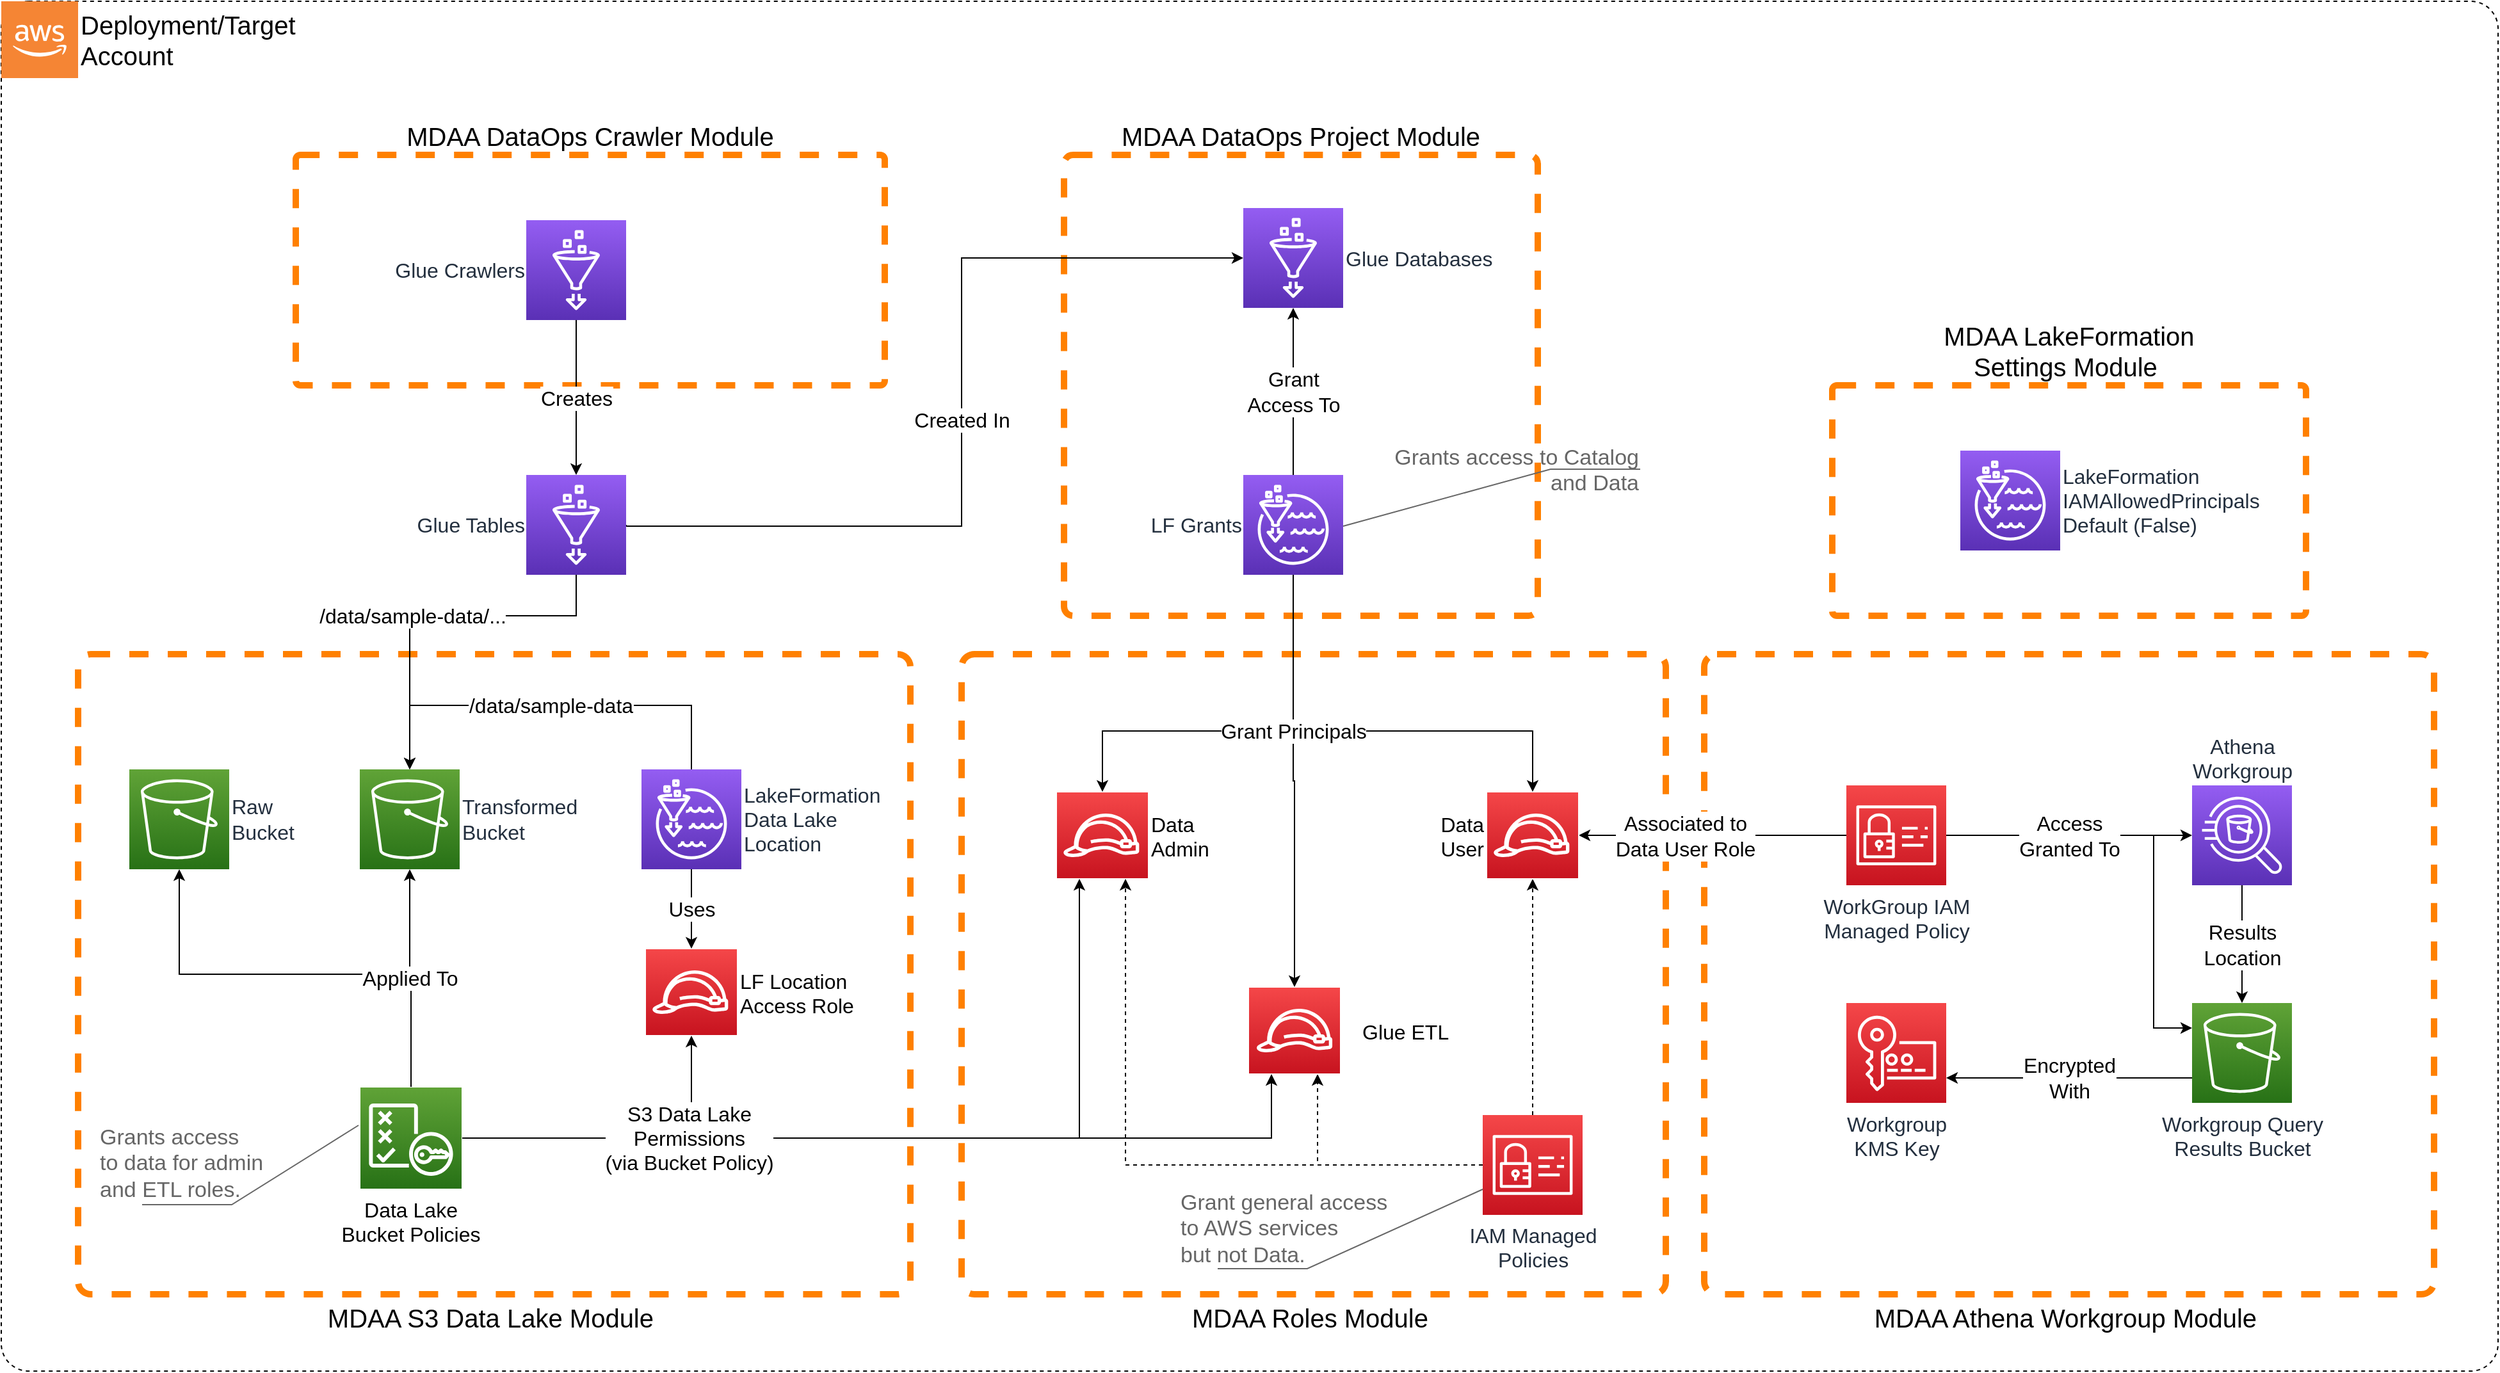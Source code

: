 <mxfile>
    <diagram id="n5W9dpHo_4uRlmlUV37y" name="Page-1">
        <mxGraphModel dx="3685" dy="969" grid="1" gridSize="10" guides="1" tooltips="1" connect="1" arrows="1" fold="1" page="1" pageScale="1" pageWidth="1700" pageHeight="1100" background="#FFFFFF" math="0" shadow="0">
            <root>
                <mxCell id="0"/>
                <mxCell id="1" parent="0"/>
                <mxCell id="Vt560z4J3A8kVG_z0Vwq-2" value="" style="rounded=1;whiteSpace=wrap;html=1;fontSize=20;fillColor=none;arcSize=2;dashed=1;" parent="1" vertex="1">
                    <mxGeometry x="-10" y="330" width="1950" height="1070" as="geometry"/>
                </mxCell>
                <mxCell id="70" value="MDAA DataOps Project Module" style="rounded=1;whiteSpace=wrap;html=1;fontSize=20;fillColor=none;arcSize=2;dashed=1;labelPosition=center;verticalLabelPosition=top;align=center;verticalAlign=bottom;strokeColor=#FF8000;strokeWidth=5;" parent="1" vertex="1">
                    <mxGeometry x="820" y="450" width="370" height="360" as="geometry"/>
                </mxCell>
                <mxCell id="13" value="MDAA Roles Module&amp;nbsp;" style="rounded=1;whiteSpace=wrap;html=1;fontSize=20;fillColor=none;arcSize=2;dashed=1;labelPosition=center;verticalLabelPosition=bottom;align=center;verticalAlign=top;strokeColor=#FF8000;strokeWidth=5;" parent="1" vertex="1">
                    <mxGeometry x="740" y="840" width="550" height="500" as="geometry"/>
                </mxCell>
                <mxCell id="19" value="MDAA Athena Workgroup Module&amp;nbsp;" style="rounded=1;whiteSpace=wrap;html=1;fontSize=20;fillColor=none;arcSize=2;dashed=1;labelPosition=center;verticalLabelPosition=bottom;align=center;verticalAlign=top;strokeColor=#FF8000;strokeWidth=5;" parent="1" vertex="1">
                    <mxGeometry x="1320" y="840" width="570" height="500" as="geometry"/>
                </mxCell>
                <mxCell id="Vt560z4J3A8kVG_z0Vwq-3" value="MDAA S3 Data Lake Module&amp;nbsp;" style="rounded=1;whiteSpace=wrap;html=1;fontSize=20;fillColor=none;arcSize=2;dashed=1;labelPosition=center;verticalLabelPosition=bottom;align=center;verticalAlign=top;strokeColor=#FF8000;strokeWidth=5;" parent="1" vertex="1">
                    <mxGeometry x="50" y="840" width="650" height="500" as="geometry"/>
                </mxCell>
                <mxCell id="Vt560z4J3A8kVG_z0Vwq-4" value="Deployment/Target&lt;br style=&quot;font-size: 20px;&quot;&gt;Account" style="outlineConnect=0;dashed=0;verticalLabelPosition=middle;verticalAlign=middle;align=left;html=1;shape=mxgraph.aws3.cloud_2;fillColor=#F58534;gradientColor=none;labelPosition=right;fontSize=20;" parent="1" vertex="1">
                    <mxGeometry x="-10" y="330" width="60" height="60" as="geometry"/>
                </mxCell>
                <mxCell id="Vt560z4J3A8kVG_z0Vwq-16" value="Transformed&lt;br&gt;Bucket" style="sketch=0;points=[[0,0,0],[0.25,0,0],[0.5,0,0],[0.75,0,0],[1,0,0],[0,1,0],[0.25,1,0],[0.5,1,0],[0.75,1,0],[1,1,0],[0,0.25,0],[0,0.5,0],[0,0.75,0],[1,0.25,0],[1,0.5,0],[1,0.75,0]];outlineConnect=0;fontColor=#232F3E;gradientColor=#60A337;gradientDirection=north;fillColor=#277116;strokeColor=#ffffff;dashed=0;verticalLabelPosition=middle;verticalAlign=middle;align=left;html=1;fontSize=16;fontStyle=0;aspect=fixed;shape=mxgraph.aws4.resourceIcon;resIcon=mxgraph.aws4.s3;labelPosition=right;" parent="1" vertex="1">
                    <mxGeometry x="270" y="930" width="78" height="78" as="geometry"/>
                </mxCell>
                <mxCell id="temhnbDpD8ueiIC_QQ7--4" value="Data Lake&#10;Bucket Policies" style="group;labelPosition=center;verticalLabelPosition=bottom;align=center;verticalAlign=top;fontSize=16;" parent="1" vertex="1" connectable="0">
                    <mxGeometry x="270" y="1178" width="80" height="80" as="geometry"/>
                </mxCell>
                <mxCell id="temhnbDpD8ueiIC_QQ7--3" value="" style="whiteSpace=wrap;html=1;aspect=fixed;fontSize=16;verticalAlign=top;fillColor=#277116;strokeColor=#ffffff;fontColor=#232F3E;sketch=0;gradientColor=#60A337;gradientDirection=north;dashed=0;fontStyle=0;" parent="temhnbDpD8ueiIC_QQ7--4" vertex="1">
                    <mxGeometry width="80" height="80" as="geometry"/>
                </mxCell>
                <mxCell id="temhnbDpD8ueiIC_QQ7--2" value="" style="sketch=0;outlineConnect=0;dashed=0;verticalLabelPosition=bottom;verticalAlign=top;align=center;html=1;fontSize=16;fontStyle=0;aspect=fixed;pointerEvents=1;shape=mxgraph.aws4.policy;gradientDirection=north;" parent="temhnbDpD8ueiIC_QQ7--4" vertex="1">
                    <mxGeometry x="7.11" y="13" width="65.78" height="56.5" as="geometry"/>
                </mxCell>
                <mxCell id="temhnbDpD8ueiIC_QQ7--17" value="Data &#10;Admin" style="group;labelPosition=right;verticalLabelPosition=middle;align=left;verticalAlign=middle;fontSize=16;" parent="1" vertex="1" connectable="0">
                    <mxGeometry x="814" y="947.5" width="72" height="68" as="geometry"/>
                </mxCell>
                <mxCell id="temhnbDpD8ueiIC_QQ7--18" value="" style="rounded=0;whiteSpace=wrap;html=1;verticalAlign=top;fillColor=#C7131F;strokeColor=#ffffff;fontColor=#232F3E;sketch=0;gradientColor=#F54749;gradientDirection=north;dashed=0;fontStyle=0;" parent="temhnbDpD8ueiIC_QQ7--17" vertex="1">
                    <mxGeometry width="72" height="68" as="geometry"/>
                </mxCell>
                <mxCell id="temhnbDpD8ueiIC_QQ7--19" value="" style="sketch=0;outlineConnect=0;dashed=0;verticalLabelPosition=bottom;verticalAlign=top;align=center;html=1;fontSize=12;fontStyle=0;aspect=fixed;pointerEvents=1;shape=mxgraph.aws4.role;" parent="temhnbDpD8ueiIC_QQ7--17" vertex="1">
                    <mxGeometry x="5" y="17" width="60.27" height="34" as="geometry"/>
                </mxCell>
                <mxCell id="67" style="edgeStyle=orthogonalEdgeStyle;rounded=0;html=1;entryX=0.5;entryY=1;entryDx=0;entryDy=0;fontSize=16;dashed=1;" parent="1" source="14" target="42" edge="1">
                    <mxGeometry relative="1" as="geometry"/>
                </mxCell>
                <mxCell id="68" style="edgeStyle=orthogonalEdgeStyle;rounded=0;html=1;dashed=1;fontSize=16;entryX=0.75;entryY=1;entryDx=0;entryDy=0;" parent="1" source="14" target="47" edge="1">
                    <mxGeometry relative="1" as="geometry"/>
                </mxCell>
                <mxCell id="69" style="edgeStyle=orthogonalEdgeStyle;rounded=0;html=1;entryX=0.75;entryY=1;entryDx=0;entryDy=0;dashed=1;fontSize=16;" parent="1" source="14" target="temhnbDpD8ueiIC_QQ7--18" edge="1">
                    <mxGeometry relative="1" as="geometry"/>
                </mxCell>
                <mxCell id="14" value="IAM Managed&lt;br style=&quot;font-size: 16px;&quot;&gt;Policies" style="sketch=0;points=[[0,0,0],[0.25,0,0],[0.5,0,0],[0.75,0,0],[1,0,0],[0,1,0],[0.25,1,0],[0.5,1,0],[0.75,1,0],[1,1,0],[0,0.25,0],[0,0.5,0],[0,0.75,0],[1,0.25,0],[1,0.5,0],[1,0.75,0]];outlineConnect=0;fontColor=#232F3E;gradientColor=#F54749;gradientDirection=north;fillColor=#C7131F;strokeColor=#ffffff;dashed=0;verticalLabelPosition=bottom;verticalAlign=top;align=center;html=1;fontSize=16;fontStyle=0;aspect=fixed;shape=mxgraph.aws4.resourceIcon;resIcon=mxgraph.aws4.identity_and_access_management;labelPosition=center;" parent="1" vertex="1">
                    <mxGeometry x="1147" y="1200" width="78" height="78" as="geometry"/>
                </mxCell>
                <mxCell id="35" value="Associated to&lt;br&gt;Data User Role" style="edgeStyle=orthogonalEdgeStyle;html=1;rounded=0;verticalAlign=middle;fontSize=16;entryX=1;entryY=0.5;entryDx=0;entryDy=0;" parent="1" source="18" target="42" edge="1">
                    <mxGeometry x="0.21" relative="1" as="geometry">
                        <mxPoint x="930" y="840" as="targetPoint"/>
                        <Array as="points">
                            <mxPoint x="1509" y="977"/>
                        </Array>
                        <mxPoint as="offset"/>
                    </mxGeometry>
                </mxCell>
                <mxCell id="38" style="edgeStyle=orthogonalEdgeStyle;rounded=0;html=1;entryX=0;entryY=0.25;entryDx=0;entryDy=0;entryPerimeter=0;fontSize=16;" parent="1" source="18" target="20" edge="1">
                    <mxGeometry relative="1" as="geometry">
                        <Array as="points">
                            <mxPoint x="1671" y="981.5"/>
                            <mxPoint x="1671" y="1132.5"/>
                        </Array>
                    </mxGeometry>
                </mxCell>
                <mxCell id="18" value="WorkGroup IAM&lt;br&gt;Managed Policy" style="sketch=0;points=[[0,0,0],[0.25,0,0],[0.5,0,0],[0.75,0,0],[1,0,0],[0,1,0],[0.25,1,0],[0.5,1,0],[0.75,1,0],[1,1,0],[0,0.25,0],[0,0.5,0],[0,0.75,0],[1,0.25,0],[1,0.5,0],[1,0.75,0]];outlineConnect=0;fontColor=#232F3E;gradientColor=#F54749;gradientDirection=north;fillColor=#C7131F;strokeColor=#ffffff;dashed=0;verticalLabelPosition=bottom;verticalAlign=top;align=center;html=1;fontSize=16;fontStyle=0;aspect=fixed;shape=mxgraph.aws4.resourceIcon;resIcon=mxgraph.aws4.identity_and_access_management;labelPosition=center;" parent="1" vertex="1">
                    <mxGeometry x="1431" y="942.5" width="78" height="78" as="geometry"/>
                </mxCell>
                <mxCell id="27" value="Encrypted&lt;br&gt;With" style="edgeStyle=orthogonalEdgeStyle;rounded=0;html=1;entryX=1;entryY=0.75;entryDx=0;entryDy=0;entryPerimeter=0;fontSize=16;exitX=0;exitY=0.75;exitDx=0;exitDy=0;exitPerimeter=0;" parent="1" source="20" target="22" edge="1">
                    <mxGeometry relative="1" as="geometry"/>
                </mxCell>
                <mxCell id="20" value="Workgroup Query&lt;br&gt;Results Bucket" style="sketch=0;points=[[0,0,0],[0.25,0,0],[0.5,0,0],[0.75,0,0],[1,0,0],[0,1,0],[0.25,1,0],[0.5,1,0],[0.75,1,0],[1,1,0],[0,0.25,0],[0,0.5,0],[0,0.75,0],[1,0.25,0],[1,0.5,0],[1,0.75,0]];outlineConnect=0;fontColor=#232F3E;gradientColor=#60A337;gradientDirection=north;fillColor=#277116;strokeColor=#ffffff;dashed=0;verticalLabelPosition=bottom;verticalAlign=top;align=center;html=1;fontSize=16;fontStyle=0;aspect=fixed;shape=mxgraph.aws4.resourceIcon;resIcon=mxgraph.aws4.s3;labelPosition=center;" parent="1" vertex="1">
                    <mxGeometry x="1701" y="1112.5" width="78" height="78" as="geometry"/>
                </mxCell>
                <mxCell id="22" value="Workgroup&lt;br&gt;KMS Key" style="sketch=0;points=[[0,0,0],[0.25,0,0],[0.5,0,0],[0.75,0,0],[1,0,0],[0,1,0],[0.25,1,0],[0.5,1,0],[0.75,1,0],[1,1,0],[0,0.25,0],[0,0.5,0],[0,0.75,0],[1,0.25,0],[1,0.5,0],[1,0.75,0]];outlineConnect=0;fontColor=#232F3E;gradientColor=#F54749;gradientDirection=north;fillColor=#C7131F;strokeColor=#ffffff;dashed=0;verticalLabelPosition=bottom;verticalAlign=top;align=center;html=1;fontSize=16;fontStyle=0;aspect=fixed;shape=mxgraph.aws4.resourceIcon;resIcon=mxgraph.aws4.key_management_service;" parent="1" vertex="1">
                    <mxGeometry x="1431" y="1112.5" width="78" height="78" as="geometry"/>
                </mxCell>
                <mxCell id="26" value="Results&lt;br&gt;Location" style="edgeStyle=orthogonalEdgeStyle;rounded=0;html=1;fontSize=16;" parent="1" source="23" target="20" edge="1">
                    <mxGeometry relative="1" as="geometry"/>
                </mxCell>
                <mxCell id="23" value="Athena&lt;br style=&quot;font-size: 16px;&quot;&gt;Workgroup" style="sketch=0;points=[[0,0,0],[0.25,0,0],[0.5,0,0],[0.75,0,0],[1,0,0],[0,1,0],[0.25,1,0],[0.5,1,0],[0.75,1,0],[1,1,0],[0,0.25,0],[0,0.5,0],[0,0.75,0],[1,0.25,0],[1,0.5,0],[1,0.75,0]];outlineConnect=0;fontColor=#232F3E;gradientColor=#945DF2;gradientDirection=north;fillColor=#5A30B5;strokeColor=#ffffff;dashed=0;verticalLabelPosition=top;verticalAlign=bottom;align=center;html=1;fontSize=16;fontStyle=0;aspect=fixed;shape=mxgraph.aws4.resourceIcon;resIcon=mxgraph.aws4.athena;labelPosition=center;" parent="1" vertex="1">
                    <mxGeometry x="1701" y="942.5" width="78" height="78" as="geometry"/>
                </mxCell>
                <mxCell id="34" value="Glue Databases" style="sketch=0;points=[[0,0,0],[0.25,0,0],[0.5,0,0],[0.75,0,0],[1,0,0],[0,1,0],[0.25,1,0],[0.5,1,0],[0.75,1,0],[1,1,0],[0,0.25,0],[0,0.5,0],[0,0.75,0],[1,0.25,0],[1,0.5,0],[1,0.75,0]];outlineConnect=0;fontColor=#232F3E;gradientColor=#945DF2;gradientDirection=north;fillColor=#5A30B5;strokeColor=#ffffff;dashed=0;verticalLabelPosition=middle;verticalAlign=middle;align=left;html=1;fontSize=16;fontStyle=0;aspect=fixed;shape=mxgraph.aws4.resourceIcon;resIcon=mxgraph.aws4.glue;labelPosition=right;" parent="1" vertex="1">
                    <mxGeometry x="960" y="491.5" width="78" height="78" as="geometry"/>
                </mxCell>
                <mxCell id="24" value="Access&lt;br&gt;Granted To" style="edgeStyle=orthogonalEdgeStyle;rounded=0;html=1;fontSize=16;" parent="1" source="18" target="23" edge="1">
                    <mxGeometry relative="1" as="geometry">
                        <Array as="points">
                            <mxPoint x="1661" y="981.5"/>
                            <mxPoint x="1661" y="981.5"/>
                        </Array>
                    </mxGeometry>
                </mxCell>
                <mxCell id="41" value="Data&#10;User" style="group;labelPosition=left;verticalLabelPosition=middle;align=right;verticalAlign=middle;fontSize=16;" parent="1" vertex="1" connectable="0">
                    <mxGeometry x="1150" y="947.5" width="72" height="68" as="geometry"/>
                </mxCell>
                <mxCell id="42" value="" style="rounded=0;whiteSpace=wrap;html=1;verticalAlign=top;fillColor=#C7131F;strokeColor=#ffffff;fontColor=#232F3E;sketch=0;gradientColor=#F54749;gradientDirection=north;dashed=0;fontStyle=0;" parent="41" vertex="1">
                    <mxGeometry width="72" height="68" as="geometry"/>
                </mxCell>
                <mxCell id="43" value="" style="sketch=0;outlineConnect=0;dashed=0;verticalLabelPosition=bottom;verticalAlign=top;align=center;html=1;fontSize=12;fontStyle=0;aspect=fixed;pointerEvents=1;shape=mxgraph.aws4.role;" parent="41" vertex="1">
                    <mxGeometry x="5" y="17" width="60.27" height="34" as="geometry"/>
                </mxCell>
                <mxCell id="46" value="Glue ETL" style="group;labelPosition=right;verticalLabelPosition=middle;align=left;verticalAlign=middle;fontSize=16;" parent="1" vertex="1" connectable="0">
                    <mxGeometry x="979" y="1100" width="72" height="68" as="geometry"/>
                </mxCell>
                <mxCell id="47" value="" style="rounded=0;whiteSpace=wrap;html=1;verticalAlign=top;fillColor=#C7131F;strokeColor=#ffffff;fontColor=#232F3E;sketch=0;gradientColor=#F54749;gradientDirection=north;dashed=0;fontStyle=0;" parent="46" vertex="1">
                    <mxGeometry x="-15" width="72" height="68" as="geometry"/>
                </mxCell>
                <mxCell id="48" value="" style="sketch=0;outlineConnect=0;dashed=0;verticalLabelPosition=bottom;verticalAlign=top;align=center;html=1;fontSize=12;fontStyle=0;aspect=fixed;pointerEvents=1;shape=mxgraph.aws4.role;" parent="46" vertex="1">
                    <mxGeometry x="-9.13" y="17" width="60.27" height="34" as="geometry"/>
                </mxCell>
                <mxCell id="54" style="edgeStyle=orthogonalEdgeStyle;rounded=0;html=1;entryX=0.25;entryY=1;entryDx=0;entryDy=0;fontSize=16;exitX=1;exitY=0.5;exitDx=0;exitDy=0;" parent="1" source="temhnbDpD8ueiIC_QQ7--3" target="temhnbDpD8ueiIC_QQ7--18" edge="1">
                    <mxGeometry relative="1" as="geometry"/>
                </mxCell>
                <mxCell id="56" value="LF Location&#10;Access Role" style="group;labelPosition=right;verticalLabelPosition=middle;align=left;verticalAlign=middle;fontSize=16;" parent="1" vertex="1" connectable="0">
                    <mxGeometry x="493" y="1070" width="72" height="68" as="geometry"/>
                </mxCell>
                <mxCell id="57" value="" style="rounded=0;whiteSpace=wrap;html=1;verticalAlign=top;fillColor=#C7131F;strokeColor=#ffffff;fontColor=#232F3E;sketch=0;gradientColor=#F54749;gradientDirection=north;dashed=0;fontStyle=0;" parent="56" vertex="1">
                    <mxGeometry width="72" height="68" as="geometry"/>
                </mxCell>
                <mxCell id="58" value="" style="sketch=0;outlineConnect=0;dashed=0;verticalLabelPosition=bottom;verticalAlign=top;align=center;html=1;fontSize=12;fontStyle=0;aspect=fixed;pointerEvents=1;shape=mxgraph.aws4.role;" parent="56" vertex="1">
                    <mxGeometry x="5" y="17" width="60.27" height="34" as="geometry"/>
                </mxCell>
                <mxCell id="61" value="Uses" style="edgeStyle=orthogonalEdgeStyle;rounded=0;html=1;fontSize=16;" parent="1" source="59" target="57" edge="1">
                    <mxGeometry relative="1" as="geometry"/>
                </mxCell>
                <mxCell id="62" value="/data/sample-data" style="edgeStyle=orthogonalEdgeStyle;rounded=0;html=1;entryX=0.5;entryY=0;entryDx=0;entryDy=0;entryPerimeter=0;fontSize=16;" parent="1" source="59" target="Vt560z4J3A8kVG_z0Vwq-16" edge="1">
                    <mxGeometry relative="1" as="geometry">
                        <Array as="points">
                            <mxPoint x="529" y="880"/>
                            <mxPoint x="309" y="880"/>
                        </Array>
                        <mxPoint as="offset"/>
                    </mxGeometry>
                </mxCell>
                <mxCell id="59" value="LakeFormation&lt;br style=&quot;font-size: 16px;&quot;&gt;Data Lake&lt;br style=&quot;font-size: 16px;&quot;&gt;Location" style="sketch=0;points=[[0,0,0],[0.25,0,0],[0.5,0,0],[0.75,0,0],[1,0,0],[0,1,0],[0.25,1,0],[0.5,1,0],[0.75,1,0],[1,1,0],[0,0.25,0],[0,0.5,0],[0,0.75,0],[1,0.25,0],[1,0.5,0],[1,0.75,0]];outlineConnect=0;fontColor=#232F3E;gradientColor=#945DF2;gradientDirection=north;fillColor=#5A30B5;strokeColor=#ffffff;dashed=0;verticalLabelPosition=middle;verticalAlign=middle;align=left;html=1;fontSize=16;fontStyle=0;aspect=fixed;shape=mxgraph.aws4.resourceIcon;resIcon=mxgraph.aws4.lake_formation;labelPosition=right;" parent="1" vertex="1">
                    <mxGeometry x="490" y="930" width="78" height="78" as="geometry"/>
                </mxCell>
                <mxCell id="63" style="edgeStyle=orthogonalEdgeStyle;rounded=0;html=1;entryX=0.5;entryY=1;entryDx=0;entryDy=0;fontSize=16;exitX=1;exitY=0.5;exitDx=0;exitDy=0;" parent="1" source="temhnbDpD8ueiIC_QQ7--3" target="57" edge="1">
                    <mxGeometry relative="1" as="geometry">
                        <Array as="points">
                            <mxPoint x="529" y="1218"/>
                        </Array>
                    </mxGeometry>
                </mxCell>
                <mxCell id="temhnbDpD8ueiIC_QQ7--16" value="S3 Data Lake&lt;br&gt;Permissions&lt;br&gt;(via Bucket Policy)" style="edgeStyle=orthogonalEdgeStyle;rounded=0;orthogonalLoop=1;jettySize=auto;html=1;fontSize=16;entryX=0.25;entryY=1;entryDx=0;entryDy=0;exitX=1;exitY=0.5;exitDx=0;exitDy=0;" parent="1" source="temhnbDpD8ueiIC_QQ7--3" target="47" edge="1">
                    <mxGeometry x="-0.483" relative="1" as="geometry">
                        <mxPoint as="offset"/>
                        <Array as="points">
                            <mxPoint x="982" y="1218"/>
                        </Array>
                        <mxPoint x="420" y="1218" as="sourcePoint"/>
                    </mxGeometry>
                </mxCell>
                <mxCell id="80" value="Grant&lt;br&gt;Access To" style="edgeStyle=orthogonalEdgeStyle;rounded=0;html=1;fontSize=16;" parent="1" source="71" target="34" edge="1">
                    <mxGeometry relative="1" as="geometry"/>
                </mxCell>
                <mxCell id="81" style="edgeStyle=orthogonalEdgeStyle;rounded=0;html=1;entryX=0.5;entryY=0;entryDx=0;entryDy=0;fontSize=16;" parent="1" source="71" target="temhnbDpD8ueiIC_QQ7--18" edge="1">
                    <mxGeometry relative="1" as="geometry">
                        <Array as="points">
                            <mxPoint x="999" y="900"/>
                            <mxPoint x="850" y="900"/>
                        </Array>
                    </mxGeometry>
                </mxCell>
                <mxCell id="84" style="edgeStyle=orthogonalEdgeStyle;rounded=0;html=1;entryX=0.5;entryY=0;entryDx=0;entryDy=0;fontSize=16;" parent="1" source="71" target="47" edge="1">
                    <mxGeometry relative="1" as="geometry"/>
                </mxCell>
                <mxCell id="71" value="LF Grants" style="sketch=0;points=[[0,0,0],[0.25,0,0],[0.5,0,0],[0.75,0,0],[1,0,0],[0,1,0],[0.25,1,0],[0.5,1,0],[0.75,1,0],[1,1,0],[0,0.25,0],[0,0.5,0],[0,0.75,0],[1,0.25,0],[1,0.5,0],[1,0.75,0]];outlineConnect=0;fontColor=#232F3E;gradientColor=#945DF2;gradientDirection=north;fillColor=#5A30B5;strokeColor=#ffffff;dashed=0;verticalLabelPosition=middle;verticalAlign=middle;align=right;html=1;fontSize=16;fontStyle=0;aspect=fixed;shape=mxgraph.aws4.resourceIcon;resIcon=mxgraph.aws4.lake_formation;labelPosition=left;" parent="1" vertex="1">
                    <mxGeometry x="960" y="700" width="78" height="78" as="geometry"/>
                </mxCell>
                <mxCell id="72" value="MDAA DataOps Crawler Module" style="rounded=1;whiteSpace=wrap;html=1;fontSize=20;fillColor=none;arcSize=2;dashed=1;labelPosition=center;verticalLabelPosition=top;align=center;verticalAlign=bottom;strokeColor=#FF8000;strokeWidth=5;" parent="1" vertex="1">
                    <mxGeometry x="220" y="450" width="460" height="180" as="geometry"/>
                </mxCell>
                <mxCell id="76" value="Creates" style="edgeStyle=orthogonalEdgeStyle;rounded=0;html=1;entryX=0.5;entryY=0;entryDx=0;entryDy=0;entryPerimeter=0;fontSize=16;" parent="1" source="73" target="75" edge="1">
                    <mxGeometry relative="1" as="geometry"/>
                </mxCell>
                <mxCell id="73" value="Glue Crawlers" style="sketch=0;points=[[0,0,0],[0.25,0,0],[0.5,0,0],[0.75,0,0],[1,0,0],[0,1,0],[0.25,1,0],[0.5,1,0],[0.75,1,0],[1,1,0],[0,0.25,0],[0,0.5,0],[0,0.75,0],[1,0.25,0],[1,0.5,0],[1,0.75,0]];outlineConnect=0;fontColor=#232F3E;gradientColor=#945DF2;gradientDirection=north;fillColor=#5A30B5;strokeColor=#ffffff;dashed=0;verticalLabelPosition=middle;verticalAlign=middle;align=right;html=1;fontSize=16;fontStyle=0;aspect=fixed;shape=mxgraph.aws4.resourceIcon;resIcon=mxgraph.aws4.glue;labelPosition=left;" parent="1" vertex="1">
                    <mxGeometry x="400" y="501" width="78" height="78" as="geometry"/>
                </mxCell>
                <mxCell id="77" value="Created In" style="edgeStyle=orthogonalEdgeStyle;rounded=0;html=1;entryX=0;entryY=0.5;entryDx=0;entryDy=0;entryPerimeter=0;fontSize=16;exitX=1;exitY=0.5;exitDx=0;exitDy=0;exitPerimeter=0;" parent="1" source="75" target="34" edge="1">
                    <mxGeometry relative="1" as="geometry">
                        <Array as="points">
                            <mxPoint x="740" y="740"/>
                            <mxPoint x="740" y="531"/>
                        </Array>
                    </mxGeometry>
                </mxCell>
                <mxCell id="78" value="&lt;span style=&quot;color: rgb(0, 0, 0); font-family: Helvetica; font-size: 16px; font-style: normal; font-variant-ligatures: normal; font-variant-caps: normal; font-weight: 400; letter-spacing: normal; orphans: 2; text-align: center; text-indent: 0px; text-transform: none; widows: 2; word-spacing: 0px; -webkit-text-stroke-width: 0px; background-color: rgb(255, 255, 255); text-decoration-thickness: initial; text-decoration-style: initial; text-decoration-color: initial; float: none; display: inline !important;&quot;&gt;/data/sample-data/...&lt;/span&gt;" style="edgeStyle=orthogonalEdgeStyle;rounded=0;html=1;entryX=0.5;entryY=0;entryDx=0;entryDy=0;entryPerimeter=0;fontSize=16;" parent="1" source="75" target="Vt560z4J3A8kVG_z0Vwq-16" edge="1">
                    <mxGeometry x="0.142" relative="1" as="geometry">
                        <Array as="points">
                            <mxPoint x="439" y="810"/>
                            <mxPoint x="309" y="810"/>
                        </Array>
                        <mxPoint x="1" as="offset"/>
                    </mxGeometry>
                </mxCell>
                <mxCell id="75" value="Glue Tables" style="sketch=0;points=[[0,0,0],[0.25,0,0],[0.5,0,0],[0.75,0,0],[1,0,0],[0,1,0],[0.25,1,0],[0.5,1,0],[0.75,1,0],[1,1,0],[0,0.25,0],[0,0.5,0],[0,0.75,0],[1,0.25,0],[1,0.5,0],[1,0.75,0]];outlineConnect=0;fontColor=#232F3E;gradientColor=#945DF2;gradientDirection=north;fillColor=#5A30B5;strokeColor=#ffffff;dashed=0;verticalLabelPosition=middle;verticalAlign=middle;align=right;html=1;fontSize=16;fontStyle=0;aspect=fixed;shape=mxgraph.aws4.resourceIcon;resIcon=mxgraph.aws4.glue;labelPosition=left;" parent="1" vertex="1">
                    <mxGeometry x="400" y="700" width="78" height="78" as="geometry"/>
                </mxCell>
                <mxCell id="82" value="Grant Principals" style="edgeStyle=orthogonalEdgeStyle;rounded=0;html=1;entryX=0.5;entryY=0;entryDx=0;entryDy=0;fontSize=16;" parent="1" source="71" target="42" edge="1">
                    <mxGeometry x="-0.316" relative="1" as="geometry">
                        <Array as="points">
                            <mxPoint x="999" y="900"/>
                            <mxPoint x="1186" y="900"/>
                        </Array>
                        <mxPoint as="offset"/>
                    </mxGeometry>
                </mxCell>
                <mxCell id="85" value="Raw&lt;br&gt;Bucket" style="sketch=0;points=[[0,0,0],[0.25,0,0],[0.5,0,0],[0.75,0,0],[1,0,0],[0,1,0],[0.25,1,0],[0.5,1,0],[0.75,1,0],[1,1,0],[0,0.25,0],[0,0.5,0],[0,0.75,0],[1,0.25,0],[1,0.5,0],[1,0.75,0]];outlineConnect=0;fontColor=#232F3E;gradientColor=#60A337;gradientDirection=north;fillColor=#277116;strokeColor=#ffffff;dashed=0;verticalLabelPosition=middle;verticalAlign=middle;align=left;html=1;fontSize=16;fontStyle=0;aspect=fixed;shape=mxgraph.aws4.resourceIcon;resIcon=mxgraph.aws4.s3;labelPosition=right;" parent="1" vertex="1">
                    <mxGeometry x="90" y="930" width="78" height="78" as="geometry"/>
                </mxCell>
                <mxCell id="86" style="edgeStyle=orthogonalEdgeStyle;html=1;entryX=0.5;entryY=1;entryDx=0;entryDy=0;entryPerimeter=0;rounded=0;exitX=0.5;exitY=0;exitDx=0;exitDy=0;" parent="1" source="temhnbDpD8ueiIC_QQ7--3" target="85" edge="1">
                    <mxGeometry relative="1" as="geometry">
                        <Array as="points">
                            <mxPoint x="310" y="1090"/>
                            <mxPoint x="129" y="1090"/>
                        </Array>
                    </mxGeometry>
                </mxCell>
                <mxCell id="temhnbDpD8ueiIC_QQ7--7" value="Applied To" style="edgeStyle=orthogonalEdgeStyle;rounded=0;orthogonalLoop=1;jettySize=auto;html=1;fontSize=16;" parent="1" source="temhnbDpD8ueiIC_QQ7--3" target="Vt560z4J3A8kVG_z0Vwq-16" edge="1">
                    <mxGeometry x="0.006" relative="1" as="geometry">
                        <mxPoint as="offset"/>
                    </mxGeometry>
                </mxCell>
                <mxCell id="89" value="Grant general access&lt;br&gt;to AWS services&lt;br&gt;but not Data." style="strokeWidth=1;shadow=0;dashed=0;align=center;html=1;shape=mxgraph.mockup.text.callout;linkText=;textSize=17;textColor=#666666;callDir=SW;callStyle=line;fontSize=17;fontColor=#666666;align=left;verticalAlign=bottom;strokeColor=#666666;movableLabel=1;" vertex="1" parent="1">
                    <mxGeometry x="940" y="1258" width="207" height="62" as="geometry">
                        <mxPoint x="-31" y="2" as="offset"/>
                    </mxGeometry>
                </mxCell>
                <mxCell id="92" value="Grants access to Catalog&lt;br&gt;and Data" style="strokeWidth=1;shadow=0;dashed=0;align=center;html=1;shape=mxgraph.mockup.text.callout;linkText=;textSize=17;textColor=#666666;callDir=NE;callStyle=line;fontSize=17;fontColor=#666666;align=right;verticalAlign=top;strokeColor=#666666;" vertex="1" parent="1">
                    <mxGeometry x="1038" y="670" width="232" height="70" as="geometry"/>
                </mxCell>
                <mxCell id="94" value="Grants access&lt;br&gt;to data for admin&lt;br&gt;and ETL roles." style="strokeWidth=1;shadow=0;dashed=0;align=center;html=1;shape=mxgraph.mockup.text.callout;linkText=;textSize=17;textColor=#666666;callDir=SW;callStyle=line;fontSize=17;fontColor=#666666;align=left;verticalAlign=bottom;strokeColor=#666666;movableLabel=1;" vertex="1" parent="1">
                    <mxGeometry x="100" y="1208" width="169" height="62" as="geometry">
                        <mxPoint x="-35" y="1" as="offset"/>
                    </mxGeometry>
                </mxCell>
                <mxCell id="95" value="MDAA LakeFormation&lt;br&gt;Settings Module&amp;nbsp;" style="rounded=1;whiteSpace=wrap;html=1;fontSize=20;fillColor=none;arcSize=2;dashed=1;labelPosition=center;verticalLabelPosition=top;align=center;verticalAlign=bottom;strokeColor=#FF8000;strokeWidth=5;" vertex="1" parent="1">
                    <mxGeometry x="1420" y="630" width="370" height="180" as="geometry"/>
                </mxCell>
                <mxCell id="97" value="LakeFormation&lt;br&gt;IAMAllowedPrincipals&lt;br&gt;Default (False)" style="sketch=0;points=[[0,0,0],[0.25,0,0],[0.5,0,0],[0.75,0,0],[1,0,0],[0,1,0],[0.25,1,0],[0.5,1,0],[0.75,1,0],[1,1,0],[0,0.25,0],[0,0.5,0],[0,0.75,0],[1,0.25,0],[1,0.5,0],[1,0.75,0]];outlineConnect=0;fontColor=#232F3E;gradientColor=#945DF2;gradientDirection=north;fillColor=#5A30B5;strokeColor=#ffffff;dashed=0;verticalLabelPosition=middle;verticalAlign=middle;align=left;html=1;fontSize=16;fontStyle=0;aspect=fixed;shape=mxgraph.aws4.resourceIcon;resIcon=mxgraph.aws4.lake_formation;labelPosition=right;" vertex="1" parent="1">
                    <mxGeometry x="1520" y="681" width="78" height="78" as="geometry"/>
                </mxCell>
            </root>
        </mxGraphModel>
    </diagram>
</mxfile>